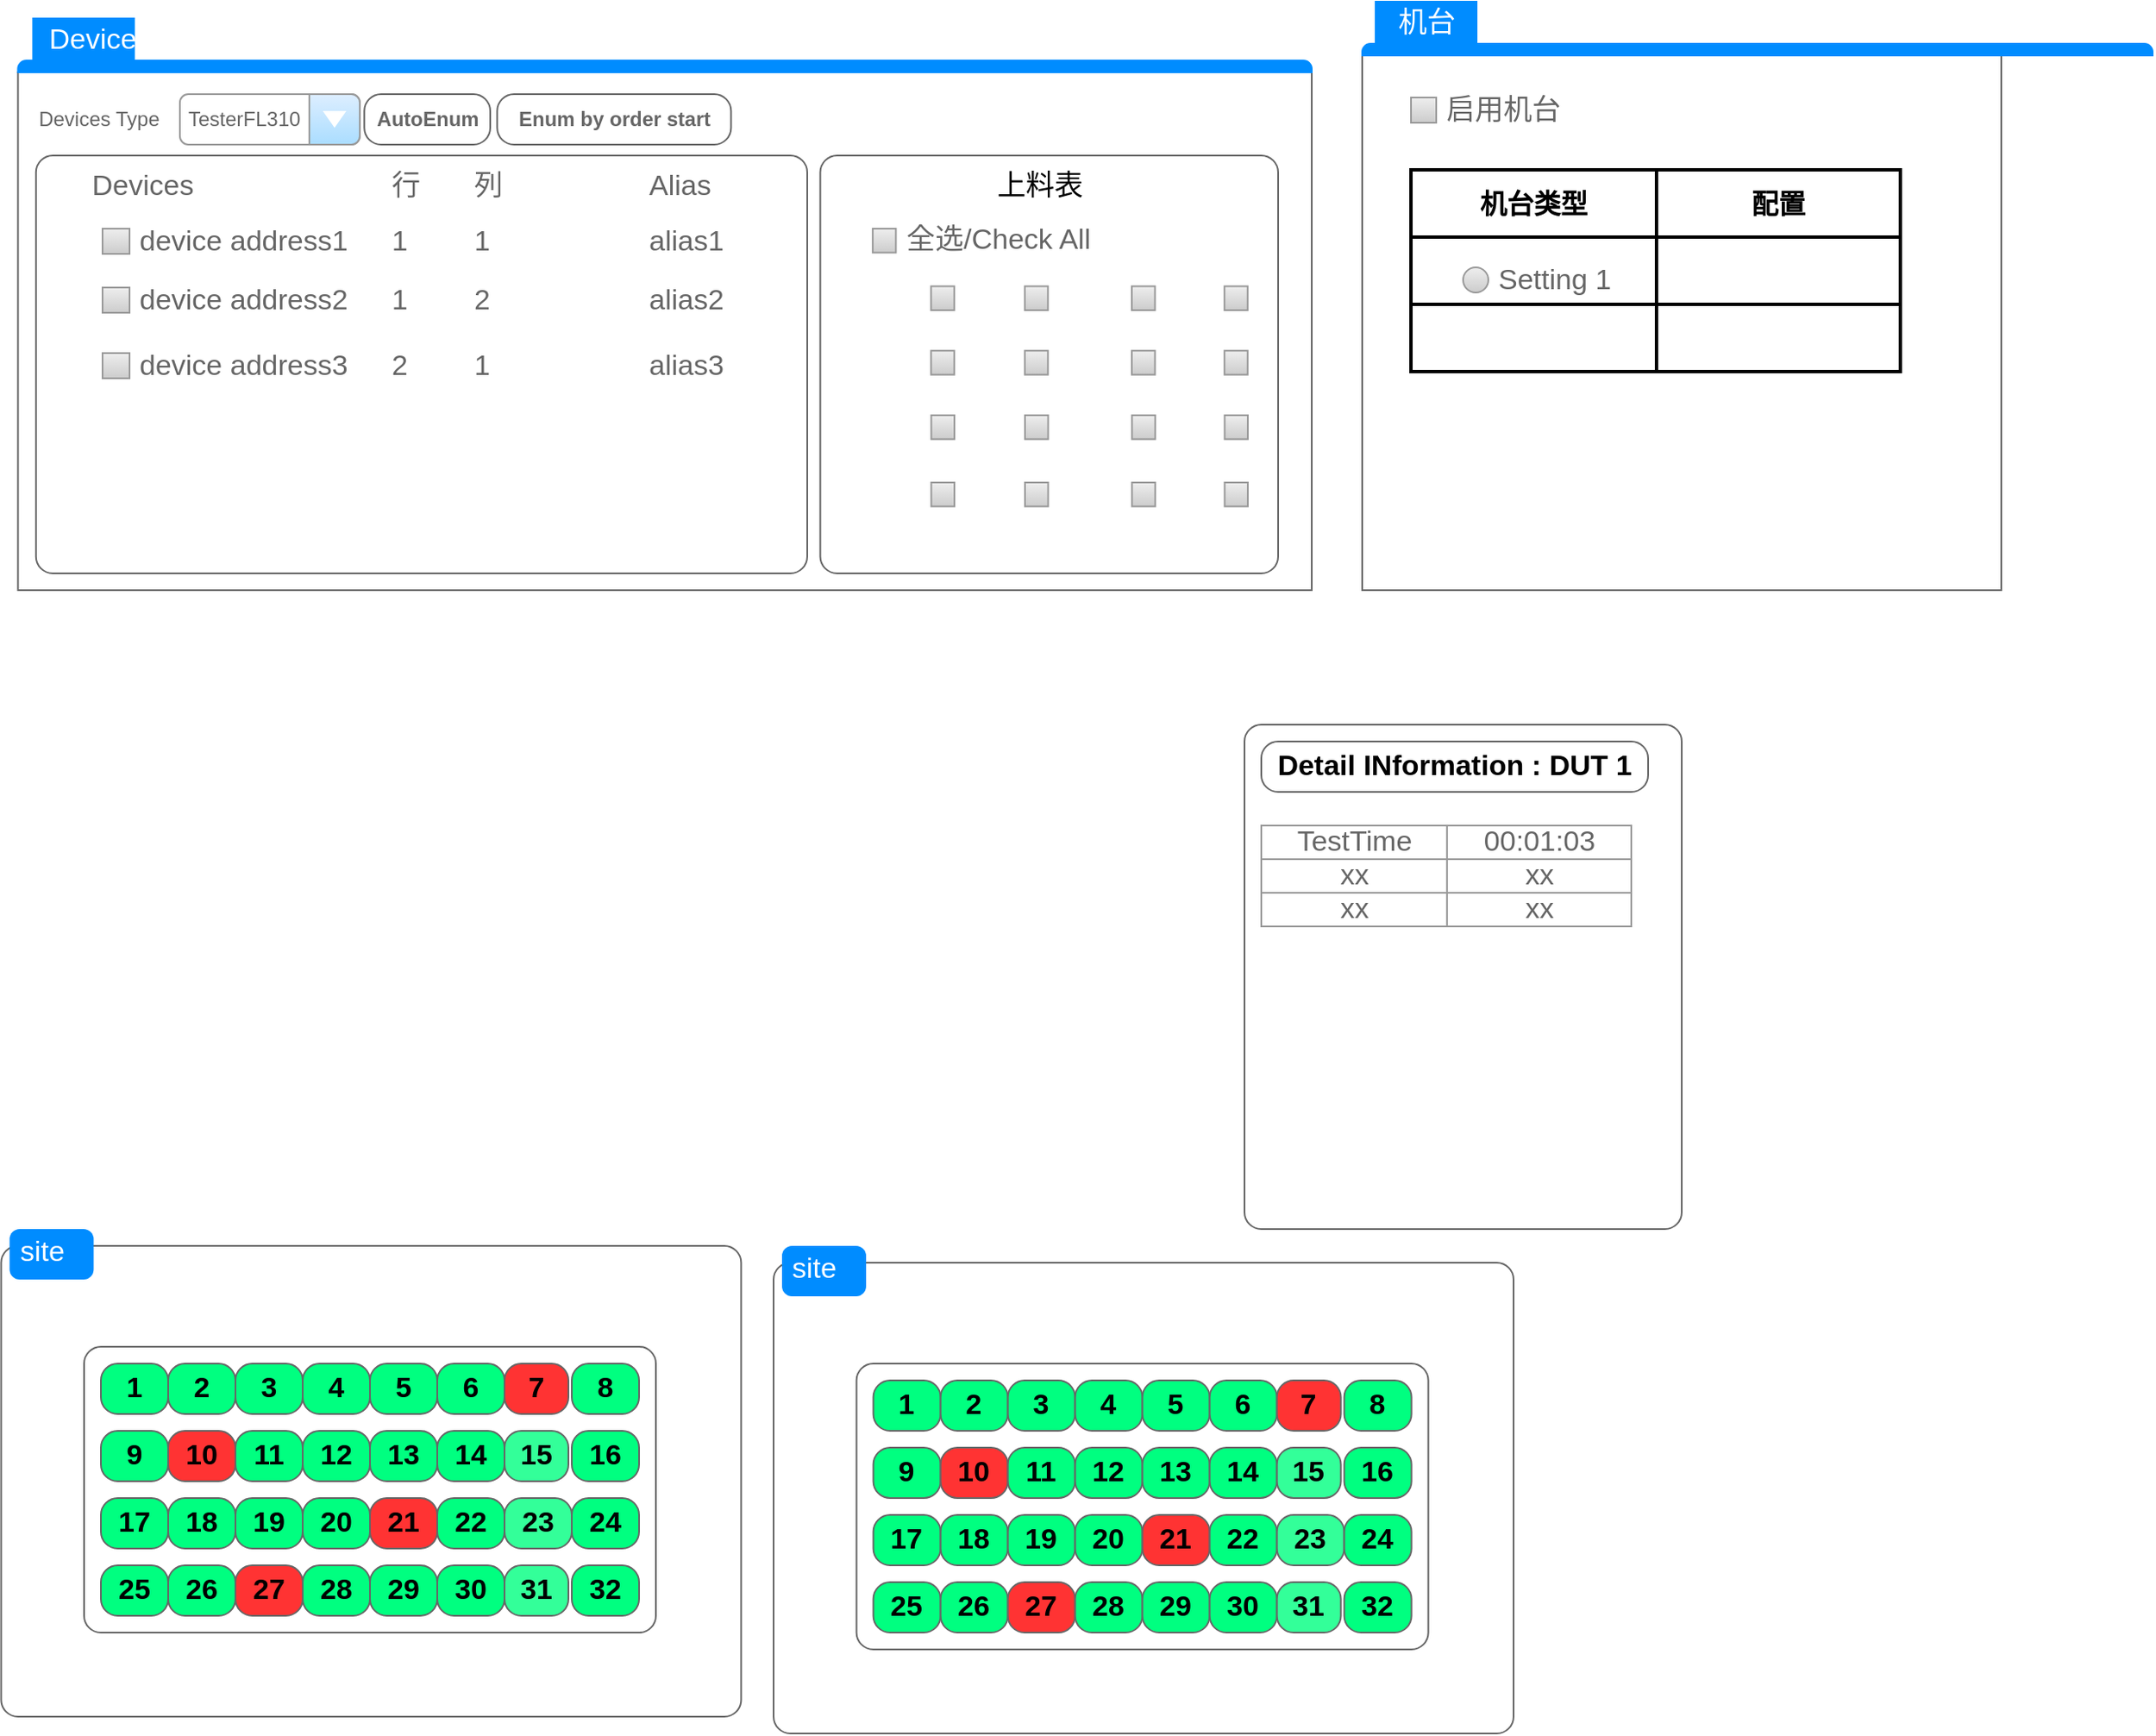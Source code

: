 <mxfile version="20.8.3" type="github">
  <diagram name="Page-1" id="2cc2dc42-3aac-f2a9-1cec-7a8b7cbee084">
    <mxGraphModel dx="1050" dy="548" grid="1" gridSize="10" guides="1" tooltips="1" connect="1" arrows="1" fold="1" page="1" pageScale="1" pageWidth="1100" pageHeight="850" background="#ffffff" math="0" shadow="0">
      <root>
        <mxCell id="0" />
        <mxCell id="1" parent="0" />
        <mxCell id="x5_-DXLLDjEPQp_z6z6p-1" value="" style="strokeWidth=1;shadow=0;dashed=0;align=center;html=1;shape=mxgraph.mockup.containers.marginRect2;rectMarginTop=32;strokeColor=#666666;gradientColor=none;fontSize=17;fontColor=#666666;container=0;" parent="1" vertex="1">
          <mxGeometry x="70.7" y="40" width="769.3" height="340" as="geometry" />
        </mxCell>
        <mxCell id="x5_-DXLLDjEPQp_z6z6p-41" value="" style="shape=mxgraph.mockup.containers.marginRect;rectMarginTop=10;strokeColor=#666666;strokeWidth=1;dashed=0;rounded=1;arcSize=5;recursiveResize=0;labelBorderColor=none;fontSize=17;fontColor=#666666;fillColor=none;movable=1;resizable=1;rotatable=1;deletable=1;editable=1;connectable=1;" parent="1" vertex="1">
          <mxGeometry x="81.4" y="111.5" width="458.6" height="258.5" as="geometry" />
        </mxCell>
        <mxCell id="x5_-DXLLDjEPQp_z6z6p-334" value="" style="shape=mxgraph.mockup.containers.marginRect;rectMarginTop=10;strokeColor=#666666;strokeWidth=1;dashed=0;rounded=1;arcSize=5;recursiveResize=0;shadow=0;fontFamily=Helvetica;fontSize=17;fontColor=#FF3333;fillColor=default;gradientColor=none;html=1;" parent="1" vertex="1">
          <mxGeometry x="800" y="450" width="260" height="310" as="geometry" />
        </mxCell>
        <mxCell id="x5_-DXLLDjEPQp_z6z6p-350" value="Detail INformation : DUT 1" style="strokeWidth=1;shadow=0;dashed=0;align=center;html=1;shape=mxgraph.mockup.buttons.button;strokeColor=#666666;fontColor=#000000;mainText=;buttonStyle=round;fontSize=17;fontStyle=1;fillColor=#FFFFFF;whiteSpace=wrap;fontFamily=Helvetica;" parent="1" vertex="1">
          <mxGeometry x="810" y="470" width="230" height="30" as="geometry" />
        </mxCell>
        <mxCell id="x5_-DXLLDjEPQp_z6z6p-357" value="" style="group" parent="1" vertex="1" connectable="0">
          <mxGeometry x="810" y="520" width="220" height="60" as="geometry" />
        </mxCell>
        <mxCell id="x5_-DXLLDjEPQp_z6z6p-343" value="" style="strokeWidth=1;shadow=0;dashed=0;align=center;html=1;shape=mxgraph.mockup.forms.rrect;rSize=0;strokeColor=#999999;fontFamily=Helvetica;fontSize=17;fontColor=#FF3333;fillColor=default;gradientColor=none;" parent="x5_-DXLLDjEPQp_z6z6p-357" vertex="1">
          <mxGeometry width="220" height="20" as="geometry" />
        </mxCell>
        <mxCell id="x5_-DXLLDjEPQp_z6z6p-344" value="TestTime" style="strokeColor=inherit;fillColor=inherit;gradientColor=inherit;strokeWidth=1;shadow=0;dashed=0;align=center;html=1;shape=mxgraph.mockup.forms.rrect;rSize=0;fontSize=17;fontColor=#666666;fontFamily=Helvetica;" parent="x5_-DXLLDjEPQp_z6z6p-343" vertex="1">
          <mxGeometry width="110.442" height="20" as="geometry" />
        </mxCell>
        <mxCell id="x5_-DXLLDjEPQp_z6z6p-347" value="00:01:03" style="strokeColor=inherit;fillColor=inherit;gradientColor=inherit;strokeWidth=1;shadow=0;dashed=0;align=center;html=1;shape=mxgraph.mockup.forms.rrect;rSize=0;fontSize=17;fontColor=#666666;fontFamily=Helvetica;" parent="x5_-DXLLDjEPQp_z6z6p-343" vertex="1">
          <mxGeometry x="110.442" width="109.558" height="20" as="geometry" />
        </mxCell>
        <mxCell id="x5_-DXLLDjEPQp_z6z6p-351" value="" style="strokeWidth=1;shadow=0;dashed=0;align=center;html=1;shape=mxgraph.mockup.forms.rrect;rSize=0;strokeColor=#999999;fontFamily=Helvetica;fontSize=17;fontColor=#FF3333;fillColor=default;gradientColor=none;" parent="x5_-DXLLDjEPQp_z6z6p-357" vertex="1">
          <mxGeometry y="20" width="220" height="20" as="geometry" />
        </mxCell>
        <mxCell id="x5_-DXLLDjEPQp_z6z6p-352" value="xx" style="strokeColor=inherit;fillColor=inherit;gradientColor=inherit;strokeWidth=1;shadow=0;dashed=0;align=center;html=1;shape=mxgraph.mockup.forms.rrect;rSize=0;fontSize=17;fontColor=#666666;fontFamily=Helvetica;" parent="x5_-DXLLDjEPQp_z6z6p-351" vertex="1">
          <mxGeometry width="110.442" height="20" as="geometry" />
        </mxCell>
        <mxCell id="x5_-DXLLDjEPQp_z6z6p-353" value="xx" style="strokeColor=inherit;fillColor=inherit;gradientColor=inherit;strokeWidth=1;shadow=0;dashed=0;align=center;html=1;shape=mxgraph.mockup.forms.rrect;rSize=0;fontSize=17;fontColor=#666666;fontFamily=Helvetica;" parent="x5_-DXLLDjEPQp_z6z6p-351" vertex="1">
          <mxGeometry x="110.442" width="109.558" height="20" as="geometry" />
        </mxCell>
        <mxCell id="x5_-DXLLDjEPQp_z6z6p-354" value="" style="strokeWidth=1;shadow=0;dashed=0;align=center;html=1;shape=mxgraph.mockup.forms.rrect;rSize=0;strokeColor=#999999;fontFamily=Helvetica;fontSize=17;fontColor=#FF3333;fillColor=default;gradientColor=none;" parent="x5_-DXLLDjEPQp_z6z6p-357" vertex="1">
          <mxGeometry y="40" width="220" height="20" as="geometry" />
        </mxCell>
        <mxCell id="x5_-DXLLDjEPQp_z6z6p-355" value="xx" style="strokeColor=inherit;fillColor=inherit;gradientColor=inherit;strokeWidth=1;shadow=0;dashed=0;align=center;html=1;shape=mxgraph.mockup.forms.rrect;rSize=0;fontSize=17;fontColor=#666666;fontFamily=Helvetica;" parent="x5_-DXLLDjEPQp_z6z6p-354" vertex="1">
          <mxGeometry width="110.442" height="20" as="geometry" />
        </mxCell>
        <mxCell id="x5_-DXLLDjEPQp_z6z6p-356" value="xx" style="strokeColor=inherit;fillColor=inherit;gradientColor=inherit;strokeWidth=1;shadow=0;dashed=0;align=center;html=1;shape=mxgraph.mockup.forms.rrect;rSize=0;fontSize=17;fontColor=#666666;fontFamily=Helvetica;" parent="x5_-DXLLDjEPQp_z6z6p-354" vertex="1">
          <mxGeometry x="110.442" width="109.558" height="20" as="geometry" />
        </mxCell>
        <mxCell id="8nzeH1m5GEqi-B2wLRtN-1" value="" style="shape=mxgraph.mockup.containers.marginRect;rectMarginTop=10;strokeColor=#666666;strokeWidth=1;dashed=0;rounded=1;arcSize=5;recursiveResize=0;shadow=0;fontFamily=Helvetica;fontSize=17;fontColor=#666666;fillColor=default;gradientColor=none;html=1;container=0;" parent="1" vertex="1">
          <mxGeometry x="60.7" y="760" width="440" height="290" as="geometry" />
        </mxCell>
        <mxCell id="8nzeH1m5GEqi-B2wLRtN-2" value="site" style="shape=rect;strokeColor=none;fillColor=#008cff;strokeWidth=1;dashed=0;rounded=1;arcSize=20;fontColor=#ffffff;fontSize=17;spacing=2;spacingTop=-2;align=left;autosize=1;spacingLeft=4;resizeWidth=0;resizeHeight=0;perimeter=none;shadow=0;fontFamily=Helvetica;html=1;" parent="1" vertex="1">
          <mxGeometry x="65.7" y="760" width="50" height="30" as="geometry" />
        </mxCell>
        <mxCell id="8nzeH1m5GEqi-B2wLRtN-71" value="" style="group" parent="1" vertex="1" connectable="0">
          <mxGeometry x="110" y="820" width="340" height="180" as="geometry" />
        </mxCell>
        <mxCell id="8nzeH1m5GEqi-B2wLRtN-14" value="" style="shape=mxgraph.mockup.containers.marginRect;rectMarginTop=10;strokeColor=#666666;strokeWidth=1;dashed=0;rounded=1;arcSize=5;recursiveResize=0;shadow=0;fontFamily=Helvetica;fontSize=17;fontColor=#666666;fillColor=default;gradientColor=none;html=1;" parent="8nzeH1m5GEqi-B2wLRtN-71" vertex="1">
          <mxGeometry width="340" height="180" as="geometry" />
        </mxCell>
        <mxCell id="8nzeH1m5GEqi-B2wLRtN-43" value="" style="group" parent="8nzeH1m5GEqi-B2wLRtN-71" vertex="1" connectable="0">
          <mxGeometry x="10" y="20" width="320" height="30" as="geometry" />
        </mxCell>
        <mxCell id="8nzeH1m5GEqi-B2wLRtN-15" value="1" style="strokeWidth=1;shadow=0;dashed=0;align=center;html=1;shape=mxgraph.mockup.buttons.button;strokeColor=#666666;fontColor=#000000;mainText=;buttonStyle=round;fontSize=17;fontStyle=1;fillColor=#00FF80;whiteSpace=wrap;fontFamily=Helvetica;" parent="8nzeH1m5GEqi-B2wLRtN-43" vertex="1">
          <mxGeometry width="40" height="30" as="geometry" />
        </mxCell>
        <mxCell id="8nzeH1m5GEqi-B2wLRtN-16" value="2" style="strokeWidth=1;shadow=0;dashed=0;align=center;html=1;shape=mxgraph.mockup.buttons.button;strokeColor=#666666;fontColor=#000000;mainText=;buttonStyle=round;fontSize=17;fontStyle=1;fillColor=#00FF80;whiteSpace=wrap;fontFamily=Helvetica;" parent="8nzeH1m5GEqi-B2wLRtN-43" vertex="1">
          <mxGeometry x="40" width="40" height="30" as="geometry" />
        </mxCell>
        <mxCell id="8nzeH1m5GEqi-B2wLRtN-17" value="3" style="strokeWidth=1;shadow=0;dashed=0;align=center;html=1;shape=mxgraph.mockup.buttons.button;strokeColor=#666666;fontColor=#000000;mainText=;buttonStyle=round;fontSize=17;fontStyle=1;fillColor=#00FF80;whiteSpace=wrap;fontFamily=Helvetica;" parent="8nzeH1m5GEqi-B2wLRtN-43" vertex="1">
          <mxGeometry x="80" width="40" height="30" as="geometry" />
        </mxCell>
        <mxCell id="8nzeH1m5GEqi-B2wLRtN-18" value="4" style="strokeWidth=1;shadow=0;dashed=0;align=center;html=1;shape=mxgraph.mockup.buttons.button;strokeColor=#666666;fontColor=#000000;mainText=;buttonStyle=round;fontSize=17;fontStyle=1;fillColor=#00FF80;whiteSpace=wrap;fontFamily=Helvetica;" parent="8nzeH1m5GEqi-B2wLRtN-43" vertex="1">
          <mxGeometry x="120" width="40" height="30" as="geometry" />
        </mxCell>
        <mxCell id="8nzeH1m5GEqi-B2wLRtN-19" value="5" style="strokeWidth=1;shadow=0;dashed=0;align=center;html=1;shape=mxgraph.mockup.buttons.button;strokeColor=#666666;fontColor=#000000;mainText=;buttonStyle=round;fontSize=17;fontStyle=1;fillColor=#00FF80;whiteSpace=wrap;fontFamily=Helvetica;" parent="8nzeH1m5GEqi-B2wLRtN-43" vertex="1">
          <mxGeometry x="160" width="40" height="30" as="geometry" />
        </mxCell>
        <mxCell id="8nzeH1m5GEqi-B2wLRtN-20" value="6" style="strokeWidth=1;shadow=0;dashed=0;align=center;html=1;shape=mxgraph.mockup.buttons.button;strokeColor=#666666;fontColor=#000000;mainText=;buttonStyle=round;fontSize=17;fontStyle=1;fillColor=#00FF80;whiteSpace=wrap;fontFamily=Helvetica;" parent="8nzeH1m5GEqi-B2wLRtN-43" vertex="1">
          <mxGeometry x="200" width="40" height="30" as="geometry" />
        </mxCell>
        <mxCell id="8nzeH1m5GEqi-B2wLRtN-21" value="7" style="strokeWidth=1;shadow=0;dashed=0;align=center;html=1;shape=mxgraph.mockup.buttons.button;strokeColor=#666666;fontColor=#000000;mainText=;buttonStyle=round;fontSize=17;fontStyle=1;fillColor=#FF3333;whiteSpace=wrap;fontFamily=Helvetica;" parent="8nzeH1m5GEqi-B2wLRtN-43" vertex="1">
          <mxGeometry x="240" width="38" height="30" as="geometry" />
        </mxCell>
        <mxCell id="8nzeH1m5GEqi-B2wLRtN-22" value="8" style="strokeWidth=1;shadow=0;dashed=0;align=center;html=1;shape=mxgraph.mockup.buttons.button;strokeColor=#666666;fontColor=#000000;mainText=;buttonStyle=round;fontSize=17;fontStyle=1;fillColor=#00FF80;whiteSpace=wrap;fontFamily=Helvetica;" parent="8nzeH1m5GEqi-B2wLRtN-43" vertex="1">
          <mxGeometry x="280" width="40" height="30" as="geometry" />
        </mxCell>
        <mxCell id="8nzeH1m5GEqi-B2wLRtN-45" value="9" style="strokeWidth=1;shadow=0;dashed=0;align=center;html=1;shape=mxgraph.mockup.buttons.button;strokeColor=#666666;fontColor=#000000;mainText=;buttonStyle=round;fontSize=17;fontStyle=1;fillColor=#00FF80;whiteSpace=wrap;fontFamily=Helvetica;container=0;" parent="8nzeH1m5GEqi-B2wLRtN-71" vertex="1">
          <mxGeometry x="10" y="60" width="40" height="30" as="geometry" />
        </mxCell>
        <mxCell id="8nzeH1m5GEqi-B2wLRtN-46" value="10" style="strokeWidth=1;shadow=0;dashed=0;align=center;html=1;shape=mxgraph.mockup.buttons.button;strokeColor=#666666;fontColor=#000000;mainText=;buttonStyle=round;fontSize=17;fontStyle=1;fillColor=#FF3333;whiteSpace=wrap;fontFamily=Helvetica;container=0;" parent="8nzeH1m5GEqi-B2wLRtN-71" vertex="1">
          <mxGeometry x="50" y="60" width="40" height="30" as="geometry" />
        </mxCell>
        <mxCell id="8nzeH1m5GEqi-B2wLRtN-47" value="11" style="strokeWidth=1;shadow=0;dashed=0;align=center;html=1;shape=mxgraph.mockup.buttons.button;strokeColor=#666666;fontColor=#000000;mainText=;buttonStyle=round;fontSize=17;fontStyle=1;fillColor=#00FF80;whiteSpace=wrap;fontFamily=Helvetica;container=0;" parent="8nzeH1m5GEqi-B2wLRtN-71" vertex="1">
          <mxGeometry x="90" y="60" width="40" height="30" as="geometry" />
        </mxCell>
        <mxCell id="8nzeH1m5GEqi-B2wLRtN-48" value="12" style="strokeWidth=1;shadow=0;dashed=0;align=center;html=1;shape=mxgraph.mockup.buttons.button;strokeColor=#666666;fontColor=#000000;mainText=;buttonStyle=round;fontSize=17;fontStyle=1;fillColor=#00FF80;whiteSpace=wrap;fontFamily=Helvetica;container=0;" parent="8nzeH1m5GEqi-B2wLRtN-71" vertex="1">
          <mxGeometry x="130" y="60" width="40" height="30" as="geometry" />
        </mxCell>
        <mxCell id="8nzeH1m5GEqi-B2wLRtN-49" value="13" style="strokeWidth=1;shadow=0;dashed=0;align=center;html=1;shape=mxgraph.mockup.buttons.button;strokeColor=#666666;fontColor=#000000;mainText=;buttonStyle=round;fontSize=17;fontStyle=1;fillColor=#00FF80;whiteSpace=wrap;fontFamily=Helvetica;container=0;" parent="8nzeH1m5GEqi-B2wLRtN-71" vertex="1">
          <mxGeometry x="170" y="60" width="40" height="30" as="geometry" />
        </mxCell>
        <mxCell id="8nzeH1m5GEqi-B2wLRtN-50" value="14" style="strokeWidth=1;shadow=0;dashed=0;align=center;html=1;shape=mxgraph.mockup.buttons.button;strokeColor=#666666;fontColor=#000000;mainText=;buttonStyle=round;fontSize=17;fontStyle=1;fillColor=#00FF80;whiteSpace=wrap;fontFamily=Helvetica;container=0;" parent="8nzeH1m5GEqi-B2wLRtN-71" vertex="1">
          <mxGeometry x="210" y="60" width="40" height="30" as="geometry" />
        </mxCell>
        <mxCell id="8nzeH1m5GEqi-B2wLRtN-51" value="15" style="strokeWidth=1;shadow=0;dashed=0;align=center;html=1;shape=mxgraph.mockup.buttons.button;strokeColor=#666666;fontColor=#000000;mainText=;buttonStyle=round;fontSize=17;fontStyle=1;fillColor=#33FF99;whiteSpace=wrap;fontFamily=Helvetica;container=0;" parent="8nzeH1m5GEqi-B2wLRtN-71" vertex="1">
          <mxGeometry x="250" y="60" width="38" height="30" as="geometry" />
        </mxCell>
        <mxCell id="8nzeH1m5GEqi-B2wLRtN-52" value="16" style="strokeWidth=1;shadow=0;dashed=0;align=center;html=1;shape=mxgraph.mockup.buttons.button;strokeColor=#666666;fontColor=#000000;mainText=;buttonStyle=round;fontSize=17;fontStyle=1;fillColor=#00FF80;whiteSpace=wrap;fontFamily=Helvetica;container=0;" parent="8nzeH1m5GEqi-B2wLRtN-71" vertex="1">
          <mxGeometry x="290" y="60" width="40" height="30" as="geometry" />
        </mxCell>
        <mxCell id="8nzeH1m5GEqi-B2wLRtN-54" value="17" style="strokeWidth=1;shadow=0;dashed=0;align=center;html=1;shape=mxgraph.mockup.buttons.button;strokeColor=#666666;fontColor=#000000;mainText=;buttonStyle=round;fontSize=17;fontStyle=1;fillColor=#00FF80;whiteSpace=wrap;fontFamily=Helvetica;container=0;" parent="8nzeH1m5GEqi-B2wLRtN-71" vertex="1">
          <mxGeometry x="10" y="100" width="40" height="30" as="geometry" />
        </mxCell>
        <mxCell id="8nzeH1m5GEqi-B2wLRtN-55" value="18" style="strokeWidth=1;shadow=0;dashed=0;align=center;html=1;shape=mxgraph.mockup.buttons.button;strokeColor=#666666;fontColor=#000000;mainText=;buttonStyle=round;fontSize=17;fontStyle=1;fillColor=#00FF80;whiteSpace=wrap;fontFamily=Helvetica;container=0;" parent="8nzeH1m5GEqi-B2wLRtN-71" vertex="1">
          <mxGeometry x="50" y="100" width="40" height="30" as="geometry" />
        </mxCell>
        <mxCell id="8nzeH1m5GEqi-B2wLRtN-56" value="19" style="strokeWidth=1;shadow=0;dashed=0;align=center;html=1;shape=mxgraph.mockup.buttons.button;strokeColor=#666666;fontColor=#000000;mainText=;buttonStyle=round;fontSize=17;fontStyle=1;fillColor=#00FF80;whiteSpace=wrap;fontFamily=Helvetica;container=0;" parent="8nzeH1m5GEqi-B2wLRtN-71" vertex="1">
          <mxGeometry x="90" y="100" width="40" height="30" as="geometry" />
        </mxCell>
        <mxCell id="8nzeH1m5GEqi-B2wLRtN-57" value="20" style="strokeWidth=1;shadow=0;dashed=0;align=center;html=1;shape=mxgraph.mockup.buttons.button;strokeColor=#666666;fontColor=#000000;mainText=;buttonStyle=round;fontSize=17;fontStyle=1;fillColor=#00FF80;whiteSpace=wrap;fontFamily=Helvetica;container=0;" parent="8nzeH1m5GEqi-B2wLRtN-71" vertex="1">
          <mxGeometry x="130" y="100" width="40" height="30" as="geometry" />
        </mxCell>
        <mxCell id="8nzeH1m5GEqi-B2wLRtN-58" value="21" style="strokeWidth=1;shadow=0;dashed=0;align=center;html=1;shape=mxgraph.mockup.buttons.button;strokeColor=#666666;fontColor=#000000;mainText=;buttonStyle=round;fontSize=17;fontStyle=1;fillColor=#FF3333;whiteSpace=wrap;fontFamily=Helvetica;container=0;" parent="8nzeH1m5GEqi-B2wLRtN-71" vertex="1">
          <mxGeometry x="170" y="100" width="40" height="30" as="geometry" />
        </mxCell>
        <mxCell id="8nzeH1m5GEqi-B2wLRtN-59" value="22" style="strokeWidth=1;shadow=0;dashed=0;align=center;html=1;shape=mxgraph.mockup.buttons.button;strokeColor=#666666;fontColor=#000000;mainText=;buttonStyle=round;fontSize=17;fontStyle=1;fillColor=#00FF80;whiteSpace=wrap;fontFamily=Helvetica;container=0;" parent="8nzeH1m5GEqi-B2wLRtN-71" vertex="1">
          <mxGeometry x="210" y="100" width="40" height="30" as="geometry" />
        </mxCell>
        <mxCell id="8nzeH1m5GEqi-B2wLRtN-60" value="23" style="strokeWidth=1;shadow=0;dashed=0;align=center;html=1;shape=mxgraph.mockup.buttons.button;strokeColor=#666666;fontColor=#000000;mainText=;buttonStyle=round;fontSize=17;fontStyle=1;fillColor=#33FF99;whiteSpace=wrap;fontFamily=Helvetica;container=0;" parent="8nzeH1m5GEqi-B2wLRtN-71" vertex="1">
          <mxGeometry x="250" y="100" width="40" height="30" as="geometry" />
        </mxCell>
        <mxCell id="8nzeH1m5GEqi-B2wLRtN-61" value="24" style="strokeWidth=1;shadow=0;dashed=0;align=center;html=1;shape=mxgraph.mockup.buttons.button;strokeColor=#666666;fontColor=#000000;mainText=;buttonStyle=round;fontSize=17;fontStyle=1;fillColor=#00FF80;whiteSpace=wrap;fontFamily=Helvetica;container=0;" parent="8nzeH1m5GEqi-B2wLRtN-71" vertex="1">
          <mxGeometry x="290" y="100" width="40" height="30" as="geometry" />
        </mxCell>
        <mxCell id="8nzeH1m5GEqi-B2wLRtN-63" value="25" style="strokeWidth=1;shadow=0;dashed=0;align=center;html=1;shape=mxgraph.mockup.buttons.button;strokeColor=#666666;fontColor=#000000;mainText=;buttonStyle=round;fontSize=17;fontStyle=1;fillColor=#00FF80;whiteSpace=wrap;fontFamily=Helvetica;container=0;" parent="8nzeH1m5GEqi-B2wLRtN-71" vertex="1">
          <mxGeometry x="10" y="140" width="40" height="30" as="geometry" />
        </mxCell>
        <mxCell id="8nzeH1m5GEqi-B2wLRtN-64" value="26" style="strokeWidth=1;shadow=0;dashed=0;align=center;html=1;shape=mxgraph.mockup.buttons.button;strokeColor=#666666;fontColor=#000000;mainText=;buttonStyle=round;fontSize=17;fontStyle=1;fillColor=#00FF80;whiteSpace=wrap;fontFamily=Helvetica;container=0;" parent="8nzeH1m5GEqi-B2wLRtN-71" vertex="1">
          <mxGeometry x="50" y="140" width="40" height="30" as="geometry" />
        </mxCell>
        <mxCell id="8nzeH1m5GEqi-B2wLRtN-65" value="27" style="strokeWidth=1;shadow=0;dashed=0;align=center;html=1;shape=mxgraph.mockup.buttons.button;strokeColor=#666666;fontColor=#000000;mainText=;buttonStyle=round;fontSize=17;fontStyle=1;fillColor=#FF3333;whiteSpace=wrap;fontFamily=Helvetica;container=0;" parent="8nzeH1m5GEqi-B2wLRtN-71" vertex="1">
          <mxGeometry x="90" y="140" width="40" height="30" as="geometry" />
        </mxCell>
        <mxCell id="8nzeH1m5GEqi-B2wLRtN-66" value="28" style="strokeWidth=1;shadow=0;dashed=0;align=center;html=1;shape=mxgraph.mockup.buttons.button;strokeColor=#666666;fontColor=#000000;mainText=;buttonStyle=round;fontSize=17;fontStyle=1;fillColor=#00FF80;whiteSpace=wrap;fontFamily=Helvetica;container=0;" parent="8nzeH1m5GEqi-B2wLRtN-71" vertex="1">
          <mxGeometry x="130" y="140" width="40" height="30" as="geometry" />
        </mxCell>
        <mxCell id="8nzeH1m5GEqi-B2wLRtN-67" value="29" style="strokeWidth=1;shadow=0;dashed=0;align=center;html=1;shape=mxgraph.mockup.buttons.button;strokeColor=#666666;fontColor=#000000;mainText=;buttonStyle=round;fontSize=17;fontStyle=1;fillColor=#00FF80;whiteSpace=wrap;fontFamily=Helvetica;container=0;" parent="8nzeH1m5GEqi-B2wLRtN-71" vertex="1">
          <mxGeometry x="170" y="140" width="40" height="30" as="geometry" />
        </mxCell>
        <mxCell id="8nzeH1m5GEqi-B2wLRtN-68" value="30" style="strokeWidth=1;shadow=0;dashed=0;align=center;html=1;shape=mxgraph.mockup.buttons.button;strokeColor=#666666;fontColor=#000000;mainText=;buttonStyle=round;fontSize=17;fontStyle=1;fillColor=#00FF80;whiteSpace=wrap;fontFamily=Helvetica;container=0;" parent="8nzeH1m5GEqi-B2wLRtN-71" vertex="1">
          <mxGeometry x="210" y="140" width="40" height="30" as="geometry" />
        </mxCell>
        <mxCell id="8nzeH1m5GEqi-B2wLRtN-69" value="31" style="strokeWidth=1;shadow=0;dashed=0;align=center;html=1;shape=mxgraph.mockup.buttons.button;strokeColor=#666666;fontColor=#000000;mainText=;buttonStyle=round;fontSize=17;fontStyle=1;fillColor=#33FF99;whiteSpace=wrap;fontFamily=Helvetica;container=0;" parent="8nzeH1m5GEqi-B2wLRtN-71" vertex="1">
          <mxGeometry x="250" y="140" width="38" height="30" as="geometry" />
        </mxCell>
        <mxCell id="8nzeH1m5GEqi-B2wLRtN-70" value="32" style="strokeWidth=1;shadow=0;dashed=0;align=center;html=1;shape=mxgraph.mockup.buttons.button;strokeColor=#666666;fontColor=#000000;mainText=;buttonStyle=round;fontSize=17;fontStyle=1;fillColor=#00FF80;whiteSpace=wrap;fontFamily=Helvetica;container=0;" parent="8nzeH1m5GEqi-B2wLRtN-71" vertex="1">
          <mxGeometry x="290" y="140" width="40" height="30" as="geometry" />
        </mxCell>
        <mxCell id="x5_-DXLLDjEPQp_z6z6p-68" value="全选/Check All" style="strokeWidth=1;shadow=0;dashed=0;align=center;html=1;shape=mxgraph.mockup.forms.rrect;rSize=0;fillColor=#eeeeee;strokeColor=#999999;gradientColor=#cccccc;align=left;spacingLeft=4;fontSize=17;fontColor=#666666;labelPosition=right;fontFamily=Helvetica;" parent="1" vertex="1">
          <mxGeometry x="578.935" y="165" width="13.774" height="14.25" as="geometry" />
        </mxCell>
        <mxCell id="x5_-DXLLDjEPQp_z6z6p-3" value="Devices" style="strokeWidth=1;shadow=0;dashed=0;align=center;html=1;shape=mxgraph.mockup.containers.rrect;rSize=0;fontSize=17;fontColor=#ffffff;strokeColor=#008cff;fillColor=#008cff;" parent="1" vertex="1">
          <mxGeometry x="79.7" y="40" width="60" height="25" as="geometry">
            <mxPoint x="9" as="offset" />
          </mxGeometry>
        </mxCell>
        <mxCell id="x5_-DXLLDjEPQp_z6z6p-5" value="" style="strokeWidth=1;shadow=0;dashed=0;align=center;html=1;shape=mxgraph.mockup.containers.topButton;rSize=5;strokeColor=#008cff;fillColor=#008cff;gradientColor=none;resizeWidth=1;movable=0;deletable=1;" parent="1" vertex="1">
          <mxGeometry x="70.7" y="65" width="769.3" height="7" as="geometry">
            <mxPoint y="25" as="offset" />
          </mxGeometry>
        </mxCell>
        <mxCell id="x5_-DXLLDjEPQp_z6z6p-13" value="device address1" style="strokeWidth=1;shadow=0;dashed=0;align=center;html=1;shape=mxgraph.mockup.forms.rrect;rSize=0;fillColor=#eeeeee;strokeColor=#999999;gradientColor=#cccccc;align=left;spacingLeft=4;fontSize=17;fontColor=#666666;labelPosition=right;" parent="1" vertex="1">
          <mxGeometry x="120.974" y="165" width="16.045" height="15" as="geometry" />
        </mxCell>
        <mxCell id="x5_-DXLLDjEPQp_z6z6p-24" value="Devices" style="text;html=1;strokeColor=none;fillColor=none;align=center;verticalAlign=middle;whiteSpace=wrap;rounded=0;labelBorderColor=none;fontSize=17;fontColor=#666666;" parent="1" vertex="1">
          <mxGeometry x="113.486" y="125" width="64.179" height="30" as="geometry" />
        </mxCell>
        <mxCell id="x5_-DXLLDjEPQp_z6z6p-25" value="Alias" style="text;html=1;strokeColor=none;fillColor=none;align=left;verticalAlign=middle;rounded=0;fontSize=17;fontColor=#666666;" parent="1" vertex="1">
          <mxGeometry x="443.904" y="125" width="64.179" height="30" as="geometry" />
        </mxCell>
        <mxCell id="x5_-DXLLDjEPQp_z6z6p-26" value="alias1" style="text;html=1;strokeColor=none;fillColor=none;align=left;verticalAlign=middle;rounded=0;fontSize=17;fontColor=#666666;" parent="1" vertex="1">
          <mxGeometry x="443.904" y="157.5" width="64.179" height="30" as="geometry" />
        </mxCell>
        <mxCell id="x5_-DXLLDjEPQp_z6z6p-27" value="device address2" style="strokeWidth=1;shadow=0;dashed=0;align=center;html=1;shape=mxgraph.mockup.forms.rrect;rSize=0;fillColor=#eeeeee;strokeColor=#999999;gradientColor=#cccccc;align=left;spacingLeft=4;fontSize=17;fontColor=#666666;labelPosition=right;" parent="1" vertex="1">
          <mxGeometry x="120.974" y="200" width="16.045" height="15" as="geometry" />
        </mxCell>
        <mxCell id="x5_-DXLLDjEPQp_z6z6p-28" value="alias2" style="text;html=1;strokeColor=none;fillColor=none;align=left;verticalAlign=middle;rounded=0;fontSize=17;fontColor=#666666;" parent="1" vertex="1">
          <mxGeometry x="443.904" y="192.5" width="64.179" height="30" as="geometry" />
        </mxCell>
        <mxCell id="x5_-DXLLDjEPQp_z6z6p-29" value="device address3" style="strokeWidth=1;shadow=0;dashed=0;align=center;html=1;shape=mxgraph.mockup.forms.rrect;rSize=0;fillColor=#eeeeee;strokeColor=#999999;gradientColor=#cccccc;align=left;spacingLeft=4;fontSize=17;fontColor=#666666;labelPosition=right;" parent="1" vertex="1">
          <mxGeometry x="120.974" y="239" width="16.045" height="15" as="geometry" />
        </mxCell>
        <mxCell id="x5_-DXLLDjEPQp_z6z6p-30" value="alias3" style="text;html=1;strokeColor=none;fillColor=none;align=left;verticalAlign=middle;rounded=0;fontSize=17;fontColor=#666666;" parent="1" vertex="1">
          <mxGeometry x="443.904" y="231.5" width="64.179" height="30" as="geometry" />
        </mxCell>
        <mxCell id="x5_-DXLLDjEPQp_z6z6p-43" value="TesterFL310" style="strokeWidth=1;shadow=0;dashed=0;align=center;html=1;shape=mxgraph.mockup.forms.comboBox;strokeColor=#999999;fillColor=#ddeeff;align=left;fillColor2=#aaddff;mainText=;fontColor=#666666;fontSize=12;spacingLeft=3;labelBorderColor=none;" parent="1" vertex="1">
          <mxGeometry x="166.969" y="85" width="106.965" height="30" as="geometry" />
        </mxCell>
        <mxCell id="x5_-DXLLDjEPQp_z6z6p-44" value="AutoEnum" style="strokeWidth=1;shadow=0;dashed=0;align=center;html=1;shape=mxgraph.mockup.buttons.button;strokeColor=#666666;fontColor=#666666;mainText=;buttonStyle=round;fontSize=12;fontStyle=1;fillColor=#FFFFFF;whiteSpace=wrap;labelBorderColor=none;" parent="1" vertex="1">
          <mxGeometry x="276.63" y="85" width="74.876" height="30" as="geometry" />
        </mxCell>
        <mxCell id="x5_-DXLLDjEPQp_z6z6p-46" value="Enum by order start" style="strokeWidth=1;shadow=0;dashed=0;align=center;html=1;shape=mxgraph.mockup.buttons.button;strokeColor=#666666;fontColor=#666666;mainText=;buttonStyle=round;fontSize=12;fontStyle=1;fillColor=#FFFFFF;whiteSpace=wrap;labelBorderColor=none;" parent="1" vertex="1">
          <mxGeometry x="355.645" y="85" width="139.055" height="30" as="geometry" />
        </mxCell>
        <mxCell id="x5_-DXLLDjEPQp_z6z6p-39" value="Devices Type" style="text;html=1;strokeColor=none;fillColor=none;align=center;verticalAlign=middle;whiteSpace=wrap;rounded=0;labelBorderColor=none;fontSize=12;fontColor=#666666;" parent="1" vertex="1">
          <mxGeometry x="60.003" y="85" width="117.662" height="30" as="geometry" />
        </mxCell>
        <mxCell id="8nzeH1m5GEqi-B2wLRtN-76" value="" style="shape=mxgraph.mockup.containers.marginRect;rectMarginTop=10;strokeColor=#666666;strokeWidth=1;dashed=0;rounded=1;arcSize=5;recursiveResize=0;labelBorderColor=none;fontSize=17;fontColor=#666666;fillColor=none;" parent="1" vertex="1">
          <mxGeometry x="547.75" y="111.5" width="272.25" height="258.5" as="geometry" />
        </mxCell>
        <mxCell id="8nzeH1m5GEqi-B2wLRtN-78" value="上料表" style="text;html=1;align=center;verticalAlign=middle;resizable=0;points=[];autosize=1;strokeColor=none;fillColor=none;fontSize=17;" parent="1" vertex="1">
          <mxGeometry x="643" y="125" width="70" height="30" as="geometry" />
        </mxCell>
        <mxCell id="8nzeH1m5GEqi-B2wLRtN-80" value="" style="group" parent="1" vertex="1" connectable="0">
          <mxGeometry x="613.633" y="237.6" width="188.241" height="14.25" as="geometry" />
        </mxCell>
        <mxCell id="8nzeH1m5GEqi-B2wLRtN-81" value="" style="strokeWidth=1;shadow=0;dashed=0;align=center;html=1;shape=mxgraph.mockup.forms.rrect;rSize=0;fillColor=#eeeeee;strokeColor=#999999;gradientColor=#cccccc;align=left;spacingLeft=4;fontSize=17;fontColor=#666666;labelPosition=right;fontFamily=Helvetica;" parent="8nzeH1m5GEqi-B2wLRtN-80" vertex="1">
          <mxGeometry width="13.774" height="14.25" as="geometry" />
        </mxCell>
        <mxCell id="8nzeH1m5GEqi-B2wLRtN-82" value="" style="strokeWidth=1;shadow=0;dashed=0;align=center;html=1;shape=mxgraph.mockup.forms.rrect;rSize=0;fillColor=#eeeeee;strokeColor=#999999;gradientColor=#cccccc;align=left;spacingLeft=4;fontSize=17;fontColor=#666666;labelPosition=right;fontFamily=Helvetica;" parent="8nzeH1m5GEqi-B2wLRtN-80" vertex="1">
          <mxGeometry x="55.738" width="13.774" height="14.25" as="geometry" />
        </mxCell>
        <mxCell id="8nzeH1m5GEqi-B2wLRtN-83" value="" style="strokeWidth=1;shadow=0;dashed=0;align=center;html=1;shape=mxgraph.mockup.forms.rrect;rSize=0;fillColor=#eeeeee;strokeColor=#999999;gradientColor=#cccccc;align=left;spacingLeft=4;fontSize=17;fontColor=#666666;labelPosition=right;fontFamily=Helvetica;" parent="8nzeH1m5GEqi-B2wLRtN-80" vertex="1">
          <mxGeometry x="119.373" width="13.774" height="14.25" as="geometry" />
        </mxCell>
        <mxCell id="8nzeH1m5GEqi-B2wLRtN-84" value="" style="strokeWidth=1;shadow=0;dashed=0;align=center;html=1;shape=mxgraph.mockup.forms.rrect;rSize=0;fillColor=#eeeeee;strokeColor=#999999;gradientColor=#cccccc;align=left;spacingLeft=4;fontSize=17;fontColor=#666666;labelPosition=right;fontFamily=Helvetica;" parent="8nzeH1m5GEqi-B2wLRtN-80" vertex="1">
          <mxGeometry x="174.468" width="13.774" height="14.25" as="geometry" />
        </mxCell>
        <mxCell id="8nzeH1m5GEqi-B2wLRtN-85" value="" style="group" parent="1" vertex="1" connectable="0">
          <mxGeometry x="613.743" y="275.97" width="188.241" height="14.25" as="geometry" />
        </mxCell>
        <mxCell id="8nzeH1m5GEqi-B2wLRtN-86" value="" style="strokeWidth=1;shadow=0;dashed=0;align=center;html=1;shape=mxgraph.mockup.forms.rrect;rSize=0;fillColor=#eeeeee;strokeColor=#999999;gradientColor=#cccccc;align=left;spacingLeft=4;fontSize=17;fontColor=#666666;labelPosition=right;fontFamily=Helvetica;" parent="8nzeH1m5GEqi-B2wLRtN-85" vertex="1">
          <mxGeometry width="13.774" height="14.25" as="geometry" />
        </mxCell>
        <mxCell id="8nzeH1m5GEqi-B2wLRtN-87" value="" style="strokeWidth=1;shadow=0;dashed=0;align=center;html=1;shape=mxgraph.mockup.forms.rrect;rSize=0;fillColor=#eeeeee;strokeColor=#999999;gradientColor=#cccccc;align=left;spacingLeft=4;fontSize=17;fontColor=#666666;labelPosition=right;fontFamily=Helvetica;" parent="8nzeH1m5GEqi-B2wLRtN-85" vertex="1">
          <mxGeometry x="55.738" width="13.774" height="14.25" as="geometry" />
        </mxCell>
        <mxCell id="8nzeH1m5GEqi-B2wLRtN-88" value="" style="strokeWidth=1;shadow=0;dashed=0;align=center;html=1;shape=mxgraph.mockup.forms.rrect;rSize=0;fillColor=#eeeeee;strokeColor=#999999;gradientColor=#cccccc;align=left;spacingLeft=4;fontSize=17;fontColor=#666666;labelPosition=right;fontFamily=Helvetica;" parent="8nzeH1m5GEqi-B2wLRtN-85" vertex="1">
          <mxGeometry x="119.373" width="13.774" height="14.25" as="geometry" />
        </mxCell>
        <mxCell id="8nzeH1m5GEqi-B2wLRtN-89" value="" style="strokeWidth=1;shadow=0;dashed=0;align=center;html=1;shape=mxgraph.mockup.forms.rrect;rSize=0;fillColor=#eeeeee;strokeColor=#999999;gradientColor=#cccccc;align=left;spacingLeft=4;fontSize=17;fontColor=#666666;labelPosition=right;fontFamily=Helvetica;" parent="8nzeH1m5GEqi-B2wLRtN-85" vertex="1">
          <mxGeometry x="174.468" width="13.774" height="14.25" as="geometry" />
        </mxCell>
        <mxCell id="8nzeH1m5GEqi-B2wLRtN-90" value="" style="group" parent="1" vertex="1" connectable="0">
          <mxGeometry x="613.743" y="315.97" width="188.241" height="14.25" as="geometry" />
        </mxCell>
        <mxCell id="8nzeH1m5GEqi-B2wLRtN-91" value="" style="strokeWidth=1;shadow=0;dashed=0;align=center;html=1;shape=mxgraph.mockup.forms.rrect;rSize=0;fillColor=#eeeeee;strokeColor=#999999;gradientColor=#cccccc;align=left;spacingLeft=4;fontSize=17;fontColor=#666666;labelPosition=right;fontFamily=Helvetica;" parent="8nzeH1m5GEqi-B2wLRtN-90" vertex="1">
          <mxGeometry width="13.774" height="14.25" as="geometry" />
        </mxCell>
        <mxCell id="8nzeH1m5GEqi-B2wLRtN-92" value="" style="strokeWidth=1;shadow=0;dashed=0;align=center;html=1;shape=mxgraph.mockup.forms.rrect;rSize=0;fillColor=#eeeeee;strokeColor=#999999;gradientColor=#cccccc;align=left;spacingLeft=4;fontSize=17;fontColor=#666666;labelPosition=right;fontFamily=Helvetica;" parent="8nzeH1m5GEqi-B2wLRtN-90" vertex="1">
          <mxGeometry x="55.738" width="13.774" height="14.25" as="geometry" />
        </mxCell>
        <mxCell id="8nzeH1m5GEqi-B2wLRtN-93" value="" style="strokeWidth=1;shadow=0;dashed=0;align=center;html=1;shape=mxgraph.mockup.forms.rrect;rSize=0;fillColor=#eeeeee;strokeColor=#999999;gradientColor=#cccccc;align=left;spacingLeft=4;fontSize=17;fontColor=#666666;labelPosition=right;fontFamily=Helvetica;" parent="8nzeH1m5GEqi-B2wLRtN-90" vertex="1">
          <mxGeometry x="119.373" width="13.774" height="14.25" as="geometry" />
        </mxCell>
        <mxCell id="8nzeH1m5GEqi-B2wLRtN-94" value="" style="strokeWidth=1;shadow=0;dashed=0;align=center;html=1;shape=mxgraph.mockup.forms.rrect;rSize=0;fillColor=#eeeeee;strokeColor=#999999;gradientColor=#cccccc;align=left;spacingLeft=4;fontSize=17;fontColor=#666666;labelPosition=right;fontFamily=Helvetica;" parent="8nzeH1m5GEqi-B2wLRtN-90" vertex="1">
          <mxGeometry x="174.468" width="13.774" height="14.25" as="geometry" />
        </mxCell>
        <mxCell id="8nzeH1m5GEqi-B2wLRtN-95" value="" style="group" parent="1" vertex="1" connectable="0">
          <mxGeometry x="613.633" y="199.25" width="188.241" height="14.25" as="geometry" />
        </mxCell>
        <mxCell id="8nzeH1m5GEqi-B2wLRtN-96" value="" style="strokeWidth=1;shadow=0;dashed=0;align=center;html=1;shape=mxgraph.mockup.forms.rrect;rSize=0;fillColor=#eeeeee;strokeColor=#999999;gradientColor=#cccccc;align=left;spacingLeft=4;fontSize=17;fontColor=#666666;labelPosition=right;fontFamily=Helvetica;" parent="8nzeH1m5GEqi-B2wLRtN-95" vertex="1">
          <mxGeometry width="13.774" height="14.25" as="geometry" />
        </mxCell>
        <mxCell id="8nzeH1m5GEqi-B2wLRtN-97" value="" style="strokeWidth=1;shadow=0;dashed=0;align=center;html=1;shape=mxgraph.mockup.forms.rrect;rSize=0;fillColor=#eeeeee;strokeColor=#999999;gradientColor=#cccccc;align=left;spacingLeft=4;fontSize=17;fontColor=#666666;labelPosition=right;fontFamily=Helvetica;" parent="8nzeH1m5GEqi-B2wLRtN-95" vertex="1">
          <mxGeometry x="55.738" width="13.774" height="14.25" as="geometry" />
        </mxCell>
        <mxCell id="8nzeH1m5GEqi-B2wLRtN-98" value="" style="strokeWidth=1;shadow=0;dashed=0;align=center;html=1;shape=mxgraph.mockup.forms.rrect;rSize=0;fillColor=#eeeeee;strokeColor=#999999;gradientColor=#cccccc;align=left;spacingLeft=4;fontSize=17;fontColor=#666666;labelPosition=right;fontFamily=Helvetica;" parent="8nzeH1m5GEqi-B2wLRtN-95" vertex="1">
          <mxGeometry x="119.373" width="13.774" height="14.25" as="geometry" />
        </mxCell>
        <mxCell id="8nzeH1m5GEqi-B2wLRtN-99" value="" style="strokeWidth=1;shadow=0;dashed=0;align=center;html=1;shape=mxgraph.mockup.forms.rrect;rSize=0;fillColor=#eeeeee;strokeColor=#999999;gradientColor=#cccccc;align=left;spacingLeft=4;fontSize=17;fontColor=#666666;labelPosition=right;fontFamily=Helvetica;" parent="8nzeH1m5GEqi-B2wLRtN-95" vertex="1">
          <mxGeometry x="174.468" width="13.774" height="14.25" as="geometry" />
        </mxCell>
        <mxCell id="8nzeH1m5GEqi-B2wLRtN-105" value="行" style="text;html=1;strokeColor=none;fillColor=none;align=left;verticalAlign=middle;rounded=0;fontSize=17;fontColor=#666666;" parent="1" vertex="1">
          <mxGeometry x="291.464" y="125" width="64.179" height="30" as="geometry" />
        </mxCell>
        <mxCell id="8nzeH1m5GEqi-B2wLRtN-106" value="1" style="text;html=1;strokeColor=none;fillColor=none;align=left;verticalAlign=middle;rounded=0;fontSize=17;fontColor=#666666;" parent="1" vertex="1">
          <mxGeometry x="291.464" y="157.5" width="64.179" height="30" as="geometry" />
        </mxCell>
        <mxCell id="8nzeH1m5GEqi-B2wLRtN-107" value="1" style="text;html=1;strokeColor=none;fillColor=none;align=left;verticalAlign=middle;rounded=0;fontSize=17;fontColor=#666666;" parent="1" vertex="1">
          <mxGeometry x="291.464" y="192.5" width="64.179" height="30" as="geometry" />
        </mxCell>
        <mxCell id="8nzeH1m5GEqi-B2wLRtN-108" value="2" style="text;html=1;strokeColor=none;fillColor=none;align=left;verticalAlign=middle;rounded=0;fontSize=17;fontColor=#666666;" parent="1" vertex="1">
          <mxGeometry x="291.464" y="231.5" width="64.179" height="30" as="geometry" />
        </mxCell>
        <mxCell id="8nzeH1m5GEqi-B2wLRtN-109" value="列" style="text;html=1;strokeColor=none;fillColor=none;align=left;verticalAlign=middle;rounded=0;fontSize=17;fontColor=#666666;" parent="1" vertex="1">
          <mxGeometry x="340.004" y="125" width="64.179" height="30" as="geometry" />
        </mxCell>
        <mxCell id="8nzeH1m5GEqi-B2wLRtN-110" value="1" style="text;html=1;strokeColor=none;fillColor=none;align=left;verticalAlign=middle;rounded=0;fontSize=17;fontColor=#666666;" parent="1" vertex="1">
          <mxGeometry x="340.004" y="157.5" width="64.179" height="30" as="geometry" />
        </mxCell>
        <mxCell id="8nzeH1m5GEqi-B2wLRtN-111" value="2" style="text;html=1;strokeColor=none;fillColor=none;align=left;verticalAlign=middle;rounded=0;fontSize=17;fontColor=#666666;" parent="1" vertex="1">
          <mxGeometry x="340.004" y="192.5" width="64.179" height="30" as="geometry" />
        </mxCell>
        <mxCell id="8nzeH1m5GEqi-B2wLRtN-112" value="1" style="text;html=1;strokeColor=none;fillColor=none;align=left;verticalAlign=middle;rounded=0;fontSize=17;fontColor=#666666;" parent="1" vertex="1">
          <mxGeometry x="340.004" y="231.5" width="64.179" height="30" as="geometry" />
        </mxCell>
        <mxCell id="8nzeH1m5GEqi-B2wLRtN-114" value="" style="shape=mxgraph.mockup.containers.marginRect;rectMarginTop=10;strokeColor=#666666;strokeWidth=1;dashed=0;rounded=1;arcSize=5;recursiveResize=0;shadow=0;fontFamily=Helvetica;fontSize=17;fontColor=#666666;fillColor=default;gradientColor=none;html=1;container=0;" parent="1" vertex="1">
          <mxGeometry x="520" y="770" width="440" height="290" as="geometry" />
        </mxCell>
        <mxCell id="8nzeH1m5GEqi-B2wLRtN-115" value="site" style="shape=rect;strokeColor=none;fillColor=#008cff;strokeWidth=1;dashed=0;rounded=1;arcSize=20;fontColor=#ffffff;fontSize=17;spacing=2;spacingTop=-2;align=left;autosize=1;spacingLeft=4;resizeWidth=0;resizeHeight=0;perimeter=none;shadow=0;fontFamily=Helvetica;html=1;" parent="1" vertex="1">
          <mxGeometry x="525" y="770" width="50" height="30" as="geometry" />
        </mxCell>
        <mxCell id="8nzeH1m5GEqi-B2wLRtN-116" value="" style="group" parent="1" vertex="1" connectable="0">
          <mxGeometry x="569.3" y="830" width="340" height="180" as="geometry" />
        </mxCell>
        <mxCell id="8nzeH1m5GEqi-B2wLRtN-117" value="" style="shape=mxgraph.mockup.containers.marginRect;rectMarginTop=10;strokeColor=#666666;strokeWidth=1;dashed=0;rounded=1;arcSize=5;recursiveResize=0;shadow=0;fontFamily=Helvetica;fontSize=17;fontColor=#666666;fillColor=default;gradientColor=none;html=1;" parent="8nzeH1m5GEqi-B2wLRtN-116" vertex="1">
          <mxGeometry width="340" height="180" as="geometry" />
        </mxCell>
        <mxCell id="8nzeH1m5GEqi-B2wLRtN-118" value="" style="group" parent="8nzeH1m5GEqi-B2wLRtN-116" vertex="1" connectable="0">
          <mxGeometry x="10" y="20" width="320" height="30" as="geometry" />
        </mxCell>
        <mxCell id="8nzeH1m5GEqi-B2wLRtN-119" value="1" style="strokeWidth=1;shadow=0;dashed=0;align=center;html=1;shape=mxgraph.mockup.buttons.button;strokeColor=#666666;fontColor=#000000;mainText=;buttonStyle=round;fontSize=17;fontStyle=1;fillColor=#00FF80;whiteSpace=wrap;fontFamily=Helvetica;" parent="8nzeH1m5GEqi-B2wLRtN-118" vertex="1">
          <mxGeometry width="40" height="30" as="geometry" />
        </mxCell>
        <mxCell id="8nzeH1m5GEqi-B2wLRtN-120" value="2" style="strokeWidth=1;shadow=0;dashed=0;align=center;html=1;shape=mxgraph.mockup.buttons.button;strokeColor=#666666;fontColor=#000000;mainText=;buttonStyle=round;fontSize=17;fontStyle=1;fillColor=#00FF80;whiteSpace=wrap;fontFamily=Helvetica;" parent="8nzeH1m5GEqi-B2wLRtN-118" vertex="1">
          <mxGeometry x="40" width="40" height="30" as="geometry" />
        </mxCell>
        <mxCell id="8nzeH1m5GEqi-B2wLRtN-121" value="3" style="strokeWidth=1;shadow=0;dashed=0;align=center;html=1;shape=mxgraph.mockup.buttons.button;strokeColor=#666666;fontColor=#000000;mainText=;buttonStyle=round;fontSize=17;fontStyle=1;fillColor=#00FF80;whiteSpace=wrap;fontFamily=Helvetica;" parent="8nzeH1m5GEqi-B2wLRtN-118" vertex="1">
          <mxGeometry x="80" width="40" height="30" as="geometry" />
        </mxCell>
        <mxCell id="8nzeH1m5GEqi-B2wLRtN-122" value="4" style="strokeWidth=1;shadow=0;dashed=0;align=center;html=1;shape=mxgraph.mockup.buttons.button;strokeColor=#666666;fontColor=#000000;mainText=;buttonStyle=round;fontSize=17;fontStyle=1;fillColor=#00FF80;whiteSpace=wrap;fontFamily=Helvetica;" parent="8nzeH1m5GEqi-B2wLRtN-118" vertex="1">
          <mxGeometry x="120" width="40" height="30" as="geometry" />
        </mxCell>
        <mxCell id="8nzeH1m5GEqi-B2wLRtN-123" value="5" style="strokeWidth=1;shadow=0;dashed=0;align=center;html=1;shape=mxgraph.mockup.buttons.button;strokeColor=#666666;fontColor=#000000;mainText=;buttonStyle=round;fontSize=17;fontStyle=1;fillColor=#00FF80;whiteSpace=wrap;fontFamily=Helvetica;" parent="8nzeH1m5GEqi-B2wLRtN-118" vertex="1">
          <mxGeometry x="160" width="40" height="30" as="geometry" />
        </mxCell>
        <mxCell id="8nzeH1m5GEqi-B2wLRtN-124" value="6" style="strokeWidth=1;shadow=0;dashed=0;align=center;html=1;shape=mxgraph.mockup.buttons.button;strokeColor=#666666;fontColor=#000000;mainText=;buttonStyle=round;fontSize=17;fontStyle=1;fillColor=#00FF80;whiteSpace=wrap;fontFamily=Helvetica;" parent="8nzeH1m5GEqi-B2wLRtN-118" vertex="1">
          <mxGeometry x="200" width="40" height="30" as="geometry" />
        </mxCell>
        <mxCell id="8nzeH1m5GEqi-B2wLRtN-125" value="7" style="strokeWidth=1;shadow=0;dashed=0;align=center;html=1;shape=mxgraph.mockup.buttons.button;strokeColor=#666666;fontColor=#000000;mainText=;buttonStyle=round;fontSize=17;fontStyle=1;fillColor=#FF3333;whiteSpace=wrap;fontFamily=Helvetica;" parent="8nzeH1m5GEqi-B2wLRtN-118" vertex="1">
          <mxGeometry x="240" width="38" height="30" as="geometry" />
        </mxCell>
        <mxCell id="8nzeH1m5GEqi-B2wLRtN-126" value="8" style="strokeWidth=1;shadow=0;dashed=0;align=center;html=1;shape=mxgraph.mockup.buttons.button;strokeColor=#666666;fontColor=#000000;mainText=;buttonStyle=round;fontSize=17;fontStyle=1;fillColor=#00FF80;whiteSpace=wrap;fontFamily=Helvetica;" parent="8nzeH1m5GEqi-B2wLRtN-118" vertex="1">
          <mxGeometry x="280" width="40" height="30" as="geometry" />
        </mxCell>
        <mxCell id="8nzeH1m5GEqi-B2wLRtN-127" value="9" style="strokeWidth=1;shadow=0;dashed=0;align=center;html=1;shape=mxgraph.mockup.buttons.button;strokeColor=#666666;fontColor=#000000;mainText=;buttonStyle=round;fontSize=17;fontStyle=1;fillColor=#00FF80;whiteSpace=wrap;fontFamily=Helvetica;container=0;" parent="8nzeH1m5GEqi-B2wLRtN-116" vertex="1">
          <mxGeometry x="10" y="60" width="40" height="30" as="geometry" />
        </mxCell>
        <mxCell id="8nzeH1m5GEqi-B2wLRtN-128" value="10" style="strokeWidth=1;shadow=0;dashed=0;align=center;html=1;shape=mxgraph.mockup.buttons.button;strokeColor=#666666;fontColor=#000000;mainText=;buttonStyle=round;fontSize=17;fontStyle=1;fillColor=#FF3333;whiteSpace=wrap;fontFamily=Helvetica;container=0;" parent="8nzeH1m5GEqi-B2wLRtN-116" vertex="1">
          <mxGeometry x="50" y="60" width="40" height="30" as="geometry" />
        </mxCell>
        <mxCell id="8nzeH1m5GEqi-B2wLRtN-129" value="11" style="strokeWidth=1;shadow=0;dashed=0;align=center;html=1;shape=mxgraph.mockup.buttons.button;strokeColor=#666666;fontColor=#000000;mainText=;buttonStyle=round;fontSize=17;fontStyle=1;fillColor=#00FF80;whiteSpace=wrap;fontFamily=Helvetica;container=0;" parent="8nzeH1m5GEqi-B2wLRtN-116" vertex="1">
          <mxGeometry x="90" y="60" width="40" height="30" as="geometry" />
        </mxCell>
        <mxCell id="8nzeH1m5GEqi-B2wLRtN-130" value="12" style="strokeWidth=1;shadow=0;dashed=0;align=center;html=1;shape=mxgraph.mockup.buttons.button;strokeColor=#666666;fontColor=#000000;mainText=;buttonStyle=round;fontSize=17;fontStyle=1;fillColor=#00FF80;whiteSpace=wrap;fontFamily=Helvetica;container=0;" parent="8nzeH1m5GEqi-B2wLRtN-116" vertex="1">
          <mxGeometry x="130" y="60" width="40" height="30" as="geometry" />
        </mxCell>
        <mxCell id="8nzeH1m5GEqi-B2wLRtN-131" value="13" style="strokeWidth=1;shadow=0;dashed=0;align=center;html=1;shape=mxgraph.mockup.buttons.button;strokeColor=#666666;fontColor=#000000;mainText=;buttonStyle=round;fontSize=17;fontStyle=1;fillColor=#00FF80;whiteSpace=wrap;fontFamily=Helvetica;container=0;" parent="8nzeH1m5GEqi-B2wLRtN-116" vertex="1">
          <mxGeometry x="170" y="60" width="40" height="30" as="geometry" />
        </mxCell>
        <mxCell id="8nzeH1m5GEqi-B2wLRtN-132" value="14" style="strokeWidth=1;shadow=0;dashed=0;align=center;html=1;shape=mxgraph.mockup.buttons.button;strokeColor=#666666;fontColor=#000000;mainText=;buttonStyle=round;fontSize=17;fontStyle=1;fillColor=#00FF80;whiteSpace=wrap;fontFamily=Helvetica;container=0;" parent="8nzeH1m5GEqi-B2wLRtN-116" vertex="1">
          <mxGeometry x="210" y="60" width="40" height="30" as="geometry" />
        </mxCell>
        <mxCell id="8nzeH1m5GEqi-B2wLRtN-133" value="15" style="strokeWidth=1;shadow=0;dashed=0;align=center;html=1;shape=mxgraph.mockup.buttons.button;strokeColor=#666666;fontColor=#000000;mainText=;buttonStyle=round;fontSize=17;fontStyle=1;fillColor=#33FF99;whiteSpace=wrap;fontFamily=Helvetica;container=0;" parent="8nzeH1m5GEqi-B2wLRtN-116" vertex="1">
          <mxGeometry x="250" y="60" width="38" height="30" as="geometry" />
        </mxCell>
        <mxCell id="8nzeH1m5GEqi-B2wLRtN-134" value="16" style="strokeWidth=1;shadow=0;dashed=0;align=center;html=1;shape=mxgraph.mockup.buttons.button;strokeColor=#666666;fontColor=#000000;mainText=;buttonStyle=round;fontSize=17;fontStyle=1;fillColor=#00FF80;whiteSpace=wrap;fontFamily=Helvetica;container=0;" parent="8nzeH1m5GEqi-B2wLRtN-116" vertex="1">
          <mxGeometry x="290" y="60" width="40" height="30" as="geometry" />
        </mxCell>
        <mxCell id="8nzeH1m5GEqi-B2wLRtN-135" value="17" style="strokeWidth=1;shadow=0;dashed=0;align=center;html=1;shape=mxgraph.mockup.buttons.button;strokeColor=#666666;fontColor=#000000;mainText=;buttonStyle=round;fontSize=17;fontStyle=1;fillColor=#00FF80;whiteSpace=wrap;fontFamily=Helvetica;container=0;" parent="8nzeH1m5GEqi-B2wLRtN-116" vertex="1">
          <mxGeometry x="10" y="100" width="40" height="30" as="geometry" />
        </mxCell>
        <mxCell id="8nzeH1m5GEqi-B2wLRtN-136" value="18" style="strokeWidth=1;shadow=0;dashed=0;align=center;html=1;shape=mxgraph.mockup.buttons.button;strokeColor=#666666;fontColor=#000000;mainText=;buttonStyle=round;fontSize=17;fontStyle=1;fillColor=#00FF80;whiteSpace=wrap;fontFamily=Helvetica;container=0;" parent="8nzeH1m5GEqi-B2wLRtN-116" vertex="1">
          <mxGeometry x="50" y="100" width="40" height="30" as="geometry" />
        </mxCell>
        <mxCell id="8nzeH1m5GEqi-B2wLRtN-137" value="19" style="strokeWidth=1;shadow=0;dashed=0;align=center;html=1;shape=mxgraph.mockup.buttons.button;strokeColor=#666666;fontColor=#000000;mainText=;buttonStyle=round;fontSize=17;fontStyle=1;fillColor=#00FF80;whiteSpace=wrap;fontFamily=Helvetica;container=0;" parent="8nzeH1m5GEqi-B2wLRtN-116" vertex="1">
          <mxGeometry x="90" y="100" width="40" height="30" as="geometry" />
        </mxCell>
        <mxCell id="8nzeH1m5GEqi-B2wLRtN-138" value="20" style="strokeWidth=1;shadow=0;dashed=0;align=center;html=1;shape=mxgraph.mockup.buttons.button;strokeColor=#666666;fontColor=#000000;mainText=;buttonStyle=round;fontSize=17;fontStyle=1;fillColor=#00FF80;whiteSpace=wrap;fontFamily=Helvetica;container=0;" parent="8nzeH1m5GEqi-B2wLRtN-116" vertex="1">
          <mxGeometry x="130" y="100" width="40" height="30" as="geometry" />
        </mxCell>
        <mxCell id="8nzeH1m5GEqi-B2wLRtN-139" value="21" style="strokeWidth=1;shadow=0;dashed=0;align=center;html=1;shape=mxgraph.mockup.buttons.button;strokeColor=#666666;fontColor=#000000;mainText=;buttonStyle=round;fontSize=17;fontStyle=1;fillColor=#FF3333;whiteSpace=wrap;fontFamily=Helvetica;container=0;" parent="8nzeH1m5GEqi-B2wLRtN-116" vertex="1">
          <mxGeometry x="170" y="100" width="40" height="30" as="geometry" />
        </mxCell>
        <mxCell id="8nzeH1m5GEqi-B2wLRtN-140" value="22" style="strokeWidth=1;shadow=0;dashed=0;align=center;html=1;shape=mxgraph.mockup.buttons.button;strokeColor=#666666;fontColor=#000000;mainText=;buttonStyle=round;fontSize=17;fontStyle=1;fillColor=#00FF80;whiteSpace=wrap;fontFamily=Helvetica;container=0;" parent="8nzeH1m5GEqi-B2wLRtN-116" vertex="1">
          <mxGeometry x="210" y="100" width="40" height="30" as="geometry" />
        </mxCell>
        <mxCell id="8nzeH1m5GEqi-B2wLRtN-141" value="23" style="strokeWidth=1;shadow=0;dashed=0;align=center;html=1;shape=mxgraph.mockup.buttons.button;strokeColor=#666666;fontColor=#000000;mainText=;buttonStyle=round;fontSize=17;fontStyle=1;fillColor=#33FF99;whiteSpace=wrap;fontFamily=Helvetica;container=0;" parent="8nzeH1m5GEqi-B2wLRtN-116" vertex="1">
          <mxGeometry x="250" y="100" width="40" height="30" as="geometry" />
        </mxCell>
        <mxCell id="8nzeH1m5GEqi-B2wLRtN-142" value="24" style="strokeWidth=1;shadow=0;dashed=0;align=center;html=1;shape=mxgraph.mockup.buttons.button;strokeColor=#666666;fontColor=#000000;mainText=;buttonStyle=round;fontSize=17;fontStyle=1;fillColor=#00FF80;whiteSpace=wrap;fontFamily=Helvetica;container=0;" parent="8nzeH1m5GEqi-B2wLRtN-116" vertex="1">
          <mxGeometry x="290" y="100" width="40" height="30" as="geometry" />
        </mxCell>
        <mxCell id="8nzeH1m5GEqi-B2wLRtN-143" value="25" style="strokeWidth=1;shadow=0;dashed=0;align=center;html=1;shape=mxgraph.mockup.buttons.button;strokeColor=#666666;fontColor=#000000;mainText=;buttonStyle=round;fontSize=17;fontStyle=1;fillColor=#00FF80;whiteSpace=wrap;fontFamily=Helvetica;container=0;" parent="8nzeH1m5GEqi-B2wLRtN-116" vertex="1">
          <mxGeometry x="10" y="140" width="40" height="30" as="geometry" />
        </mxCell>
        <mxCell id="8nzeH1m5GEqi-B2wLRtN-144" value="26" style="strokeWidth=1;shadow=0;dashed=0;align=center;html=1;shape=mxgraph.mockup.buttons.button;strokeColor=#666666;fontColor=#000000;mainText=;buttonStyle=round;fontSize=17;fontStyle=1;fillColor=#00FF80;whiteSpace=wrap;fontFamily=Helvetica;container=0;" parent="8nzeH1m5GEqi-B2wLRtN-116" vertex="1">
          <mxGeometry x="50" y="140" width="40" height="30" as="geometry" />
        </mxCell>
        <mxCell id="8nzeH1m5GEqi-B2wLRtN-145" value="27" style="strokeWidth=1;shadow=0;dashed=0;align=center;html=1;shape=mxgraph.mockup.buttons.button;strokeColor=#666666;fontColor=#000000;mainText=;buttonStyle=round;fontSize=17;fontStyle=1;fillColor=#FF3333;whiteSpace=wrap;fontFamily=Helvetica;container=0;" parent="8nzeH1m5GEqi-B2wLRtN-116" vertex="1">
          <mxGeometry x="90" y="140" width="40" height="30" as="geometry" />
        </mxCell>
        <mxCell id="8nzeH1m5GEqi-B2wLRtN-146" value="28" style="strokeWidth=1;shadow=0;dashed=0;align=center;html=1;shape=mxgraph.mockup.buttons.button;strokeColor=#666666;fontColor=#000000;mainText=;buttonStyle=round;fontSize=17;fontStyle=1;fillColor=#00FF80;whiteSpace=wrap;fontFamily=Helvetica;container=0;" parent="8nzeH1m5GEqi-B2wLRtN-116" vertex="1">
          <mxGeometry x="130" y="140" width="40" height="30" as="geometry" />
        </mxCell>
        <mxCell id="8nzeH1m5GEqi-B2wLRtN-147" value="29" style="strokeWidth=1;shadow=0;dashed=0;align=center;html=1;shape=mxgraph.mockup.buttons.button;strokeColor=#666666;fontColor=#000000;mainText=;buttonStyle=round;fontSize=17;fontStyle=1;fillColor=#00FF80;whiteSpace=wrap;fontFamily=Helvetica;container=0;" parent="8nzeH1m5GEqi-B2wLRtN-116" vertex="1">
          <mxGeometry x="170" y="140" width="40" height="30" as="geometry" />
        </mxCell>
        <mxCell id="8nzeH1m5GEqi-B2wLRtN-148" value="30" style="strokeWidth=1;shadow=0;dashed=0;align=center;html=1;shape=mxgraph.mockup.buttons.button;strokeColor=#666666;fontColor=#000000;mainText=;buttonStyle=round;fontSize=17;fontStyle=1;fillColor=#00FF80;whiteSpace=wrap;fontFamily=Helvetica;container=0;" parent="8nzeH1m5GEqi-B2wLRtN-116" vertex="1">
          <mxGeometry x="210" y="140" width="40" height="30" as="geometry" />
        </mxCell>
        <mxCell id="8nzeH1m5GEqi-B2wLRtN-149" value="31" style="strokeWidth=1;shadow=0;dashed=0;align=center;html=1;shape=mxgraph.mockup.buttons.button;strokeColor=#666666;fontColor=#000000;mainText=;buttonStyle=round;fontSize=17;fontStyle=1;fillColor=#33FF99;whiteSpace=wrap;fontFamily=Helvetica;container=0;" parent="8nzeH1m5GEqi-B2wLRtN-116" vertex="1">
          <mxGeometry x="250" y="140" width="38" height="30" as="geometry" />
        </mxCell>
        <mxCell id="8nzeH1m5GEqi-B2wLRtN-150" value="32" style="strokeWidth=1;shadow=0;dashed=0;align=center;html=1;shape=mxgraph.mockup.buttons.button;strokeColor=#666666;fontColor=#000000;mainText=;buttonStyle=round;fontSize=17;fontStyle=1;fillColor=#00FF80;whiteSpace=wrap;fontFamily=Helvetica;container=0;" parent="8nzeH1m5GEqi-B2wLRtN-116" vertex="1">
          <mxGeometry x="290" y="140" width="40" height="30" as="geometry" />
        </mxCell>
        <mxCell id="Uc6yCxswJvuEyfUA2EBJ-1" value="" style="strokeWidth=1;shadow=0;dashed=0;align=center;html=1;shape=mxgraph.mockup.containers.marginRect2;rectMarginTop=32;strokeColor=#666666;gradientColor=none;fontSize=16;recursiveResize=0;" parent="1" vertex="1">
          <mxGeometry x="870" y="30" width="380" height="350" as="geometry" />
        </mxCell>
        <mxCell id="Uc6yCxswJvuEyfUA2EBJ-3" value="机台" style="strokeWidth=1;shadow=0;dashed=0;align=center;html=1;shape=mxgraph.mockup.containers.rrect;rSize=0;fontSize=17;fontColor=#ffffff;strokeColor=#008cff;fillColor=#008cff;" parent="Uc6yCxswJvuEyfUA2EBJ-1" vertex="1">
          <mxGeometry width="60" height="25" relative="1" as="geometry">
            <mxPoint x="8" as="offset" />
          </mxGeometry>
        </mxCell>
        <mxCell id="Uc6yCxswJvuEyfUA2EBJ-5" value="" style="strokeWidth=1;shadow=0;dashed=0;align=center;html=1;shape=mxgraph.mockup.containers.topButton;rSize=5;strokeColor=#008cff;fillColor=#008cff;gradientColor=none;resizeWidth=1;movable=0;deletable=1;fontSize=16;" parent="Uc6yCxswJvuEyfUA2EBJ-1" vertex="1">
          <mxGeometry width="470" height="7" relative="1" as="geometry">
            <mxPoint y="25" as="offset" />
          </mxGeometry>
        </mxCell>
        <mxCell id="Uc6yCxswJvuEyfUA2EBJ-6" value="启用机台" style="strokeWidth=1;shadow=0;dashed=0;align=center;html=1;shape=mxgraph.mockup.forms.rrect;rSize=0;fillColor=#eeeeee;strokeColor=#999999;gradientColor=#cccccc;align=left;spacingLeft=4;fontSize=17;fontColor=#666666;labelPosition=right;" parent="Uc6yCxswJvuEyfUA2EBJ-1" vertex="1">
          <mxGeometry x="29" y="57" width="15" height="15" as="geometry" />
        </mxCell>
        <mxCell id="Uc6yCxswJvuEyfUA2EBJ-22" value="" style="shape=table;html=1;whiteSpace=wrap;startSize=0;container=1;collapsible=0;childLayout=tableLayout;strokeWidth=2;fontSize=16;" parent="Uc6yCxswJvuEyfUA2EBJ-1" vertex="1">
          <mxGeometry x="29" y="100" width="291" height="120" as="geometry" />
        </mxCell>
        <mxCell id="Uc6yCxswJvuEyfUA2EBJ-23" value="" style="shape=tableRow;horizontal=0;startSize=0;swimlaneHead=0;swimlaneBody=0;top=0;left=0;bottom=0;right=0;collapsible=0;dropTarget=0;fillColor=none;points=[[0,0.5],[1,0.5]];portConstraint=eastwest;fontSize=16;" parent="Uc6yCxswJvuEyfUA2EBJ-22" vertex="1">
          <mxGeometry width="291" height="40" as="geometry" />
        </mxCell>
        <mxCell id="Uc6yCxswJvuEyfUA2EBJ-24" value="机台类型" style="shape=partialRectangle;html=1;whiteSpace=wrap;connectable=0;fillColor=none;top=0;left=0;bottom=0;right=0;overflow=hidden;fontStyle=1;fontSize=16;" parent="Uc6yCxswJvuEyfUA2EBJ-23" vertex="1">
          <mxGeometry width="146" height="40" as="geometry">
            <mxRectangle width="146" height="40" as="alternateBounds" />
          </mxGeometry>
        </mxCell>
        <mxCell id="Uc6yCxswJvuEyfUA2EBJ-25" value="配置" style="shape=partialRectangle;html=1;whiteSpace=wrap;connectable=0;fillColor=none;top=0;left=0;bottom=0;right=0;overflow=hidden;fontStyle=1;fontSize=16;" parent="Uc6yCxswJvuEyfUA2EBJ-23" vertex="1">
          <mxGeometry x="146" width="145" height="40" as="geometry">
            <mxRectangle width="145" height="40" as="alternateBounds" />
          </mxGeometry>
        </mxCell>
        <mxCell id="Uc6yCxswJvuEyfUA2EBJ-26" value="" style="shape=tableRow;horizontal=0;startSize=0;swimlaneHead=0;swimlaneBody=0;top=0;left=0;bottom=0;right=0;collapsible=0;dropTarget=0;fillColor=none;points=[[0,0.5],[1,0.5]];portConstraint=eastwest;fontSize=16;" parent="Uc6yCxswJvuEyfUA2EBJ-22" vertex="1">
          <mxGeometry y="40" width="291" height="40" as="geometry" />
        </mxCell>
        <mxCell id="Uc6yCxswJvuEyfUA2EBJ-27" value="" style="shape=partialRectangle;html=1;whiteSpace=wrap;connectable=0;fillColor=none;top=0;left=0;bottom=0;right=0;overflow=hidden;fontSize=16;" parent="Uc6yCxswJvuEyfUA2EBJ-26" vertex="1">
          <mxGeometry width="146" height="40" as="geometry">
            <mxRectangle width="146" height="40" as="alternateBounds" />
          </mxGeometry>
        </mxCell>
        <mxCell id="Uc6yCxswJvuEyfUA2EBJ-28" value="" style="shape=partialRectangle;html=1;whiteSpace=wrap;connectable=0;fillColor=none;top=0;left=0;bottom=0;right=0;overflow=hidden;fontSize=16;" parent="Uc6yCxswJvuEyfUA2EBJ-26" vertex="1">
          <mxGeometry x="146" width="145" height="40" as="geometry">
            <mxRectangle width="145" height="40" as="alternateBounds" />
          </mxGeometry>
        </mxCell>
        <mxCell id="Uc6yCxswJvuEyfUA2EBJ-29" value="" style="shape=tableRow;horizontal=0;startSize=0;swimlaneHead=0;swimlaneBody=0;top=0;left=0;bottom=0;right=0;collapsible=0;dropTarget=0;fillColor=none;points=[[0,0.5],[1,0.5]];portConstraint=eastwest;fontSize=16;" parent="Uc6yCxswJvuEyfUA2EBJ-22" vertex="1">
          <mxGeometry y="80" width="291" height="40" as="geometry" />
        </mxCell>
        <mxCell id="Uc6yCxswJvuEyfUA2EBJ-30" value="" style="shape=partialRectangle;html=1;whiteSpace=wrap;connectable=0;fillColor=none;top=0;left=0;bottom=0;right=0;overflow=hidden;fontSize=16;" parent="Uc6yCxswJvuEyfUA2EBJ-29" vertex="1">
          <mxGeometry width="146" height="40" as="geometry">
            <mxRectangle width="146" height="40" as="alternateBounds" />
          </mxGeometry>
        </mxCell>
        <mxCell id="Uc6yCxswJvuEyfUA2EBJ-31" value="" style="shape=partialRectangle;html=1;whiteSpace=wrap;connectable=0;fillColor=none;top=0;left=0;bottom=0;right=0;overflow=hidden;fontSize=16;" parent="Uc6yCxswJvuEyfUA2EBJ-29" vertex="1">
          <mxGeometry x="146" width="145" height="40" as="geometry">
            <mxRectangle width="145" height="40" as="alternateBounds" />
          </mxGeometry>
        </mxCell>
        <mxCell id="Uc6yCxswJvuEyfUA2EBJ-32" value="Setting 1" style="shape=ellipse;fillColor=#eeeeee;strokeColor=#999999;gradientColor=#cccccc;html=1;align=left;spacingLeft=4;fontSize=17;fontColor=#666666;labelPosition=right;shadow=0;" parent="Uc6yCxswJvuEyfUA2EBJ-1" vertex="1">
          <mxGeometry x="60" y="158" width="15" height="15" as="geometry" />
        </mxCell>
        <mxCell id="Uc6yCxswJvuEyfUA2EBJ-42" value="" style="shape=tableRow;horizontal=0;startSize=0;swimlaneHead=0;swimlaneBody=0;top=0;left=0;bottom=0;right=0;collapsible=0;dropTarget=0;fillColor=none;points=[[0,0.5],[1,0.5]];portConstraint=eastwest;fontSize=16;" parent="1" vertex="1">
          <mxGeometry x="899" y="250" width="291" height="40" as="geometry" />
        </mxCell>
        <mxCell id="Uc6yCxswJvuEyfUA2EBJ-43" value="" style="shape=partialRectangle;html=1;whiteSpace=wrap;connectable=0;fillColor=none;top=0;left=0;bottom=0;right=0;overflow=hidden;fontSize=16;" parent="Uc6yCxswJvuEyfUA2EBJ-42" vertex="1">
          <mxGeometry width="146" height="40" as="geometry">
            <mxRectangle width="146" height="40" as="alternateBounds" />
          </mxGeometry>
        </mxCell>
        <mxCell id="Uc6yCxswJvuEyfUA2EBJ-44" value="" style="shape=partialRectangle;html=1;whiteSpace=wrap;connectable=0;fillColor=none;top=0;left=0;bottom=0;right=0;overflow=hidden;fontSize=16;" parent="Uc6yCxswJvuEyfUA2EBJ-42" vertex="1">
          <mxGeometry x="146" width="145" height="40" as="geometry">
            <mxRectangle width="145" height="40" as="alternateBounds" />
          </mxGeometry>
        </mxCell>
      </root>
    </mxGraphModel>
  </diagram>
</mxfile>
